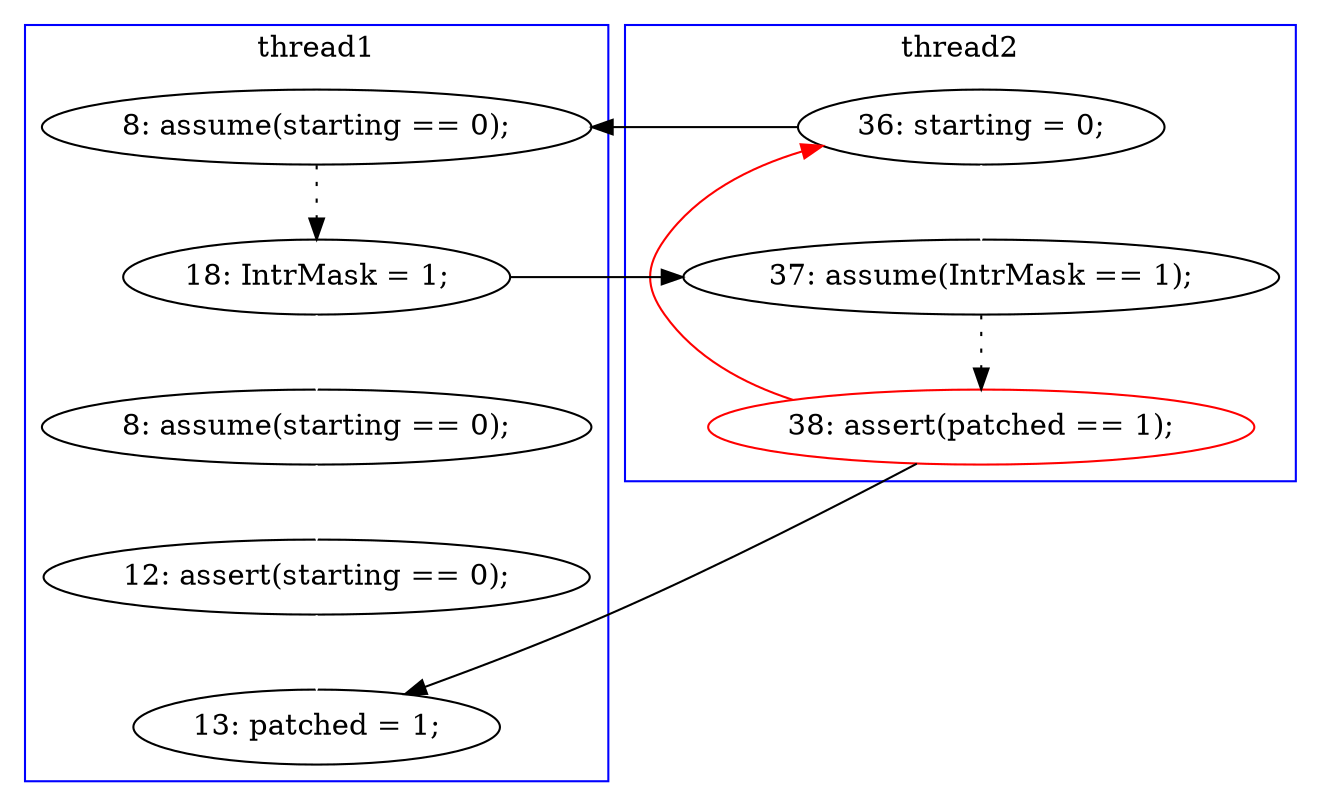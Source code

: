 digraph Counterexample {
	28 -> 32 [color = black, style = solid, constraint = false]
	30 -> 32 [color = white, style = solid]
	18 -> 25 [color = black, style = solid, constraint = false]
	16 -> 18 [color = black, style = dotted]
	9 -> 25 [color = white, style = solid]
	28 -> 9 [color = red, style = solid, constraint = false]
	18 -> 22 [color = white, style = solid]
	25 -> 28 [color = black, style = dotted]
	22 -> 30 [color = white, style = solid]
	9 -> 16 [color = black, style = solid, constraint = false]
	subgraph cluster2 {
		label = thread2
		color = blue
		9  [label = "36: starting = 0;"]
		28  [label = "38: assert(patched == 1);", color = red]
		25  [label = "37: assume(IntrMask == 1);"]
	}
	subgraph cluster1 {
		label = thread1
		color = blue
		22  [label = "8: assume(starting == 0);"]
		30  [label = "12: assert(starting == 0);"]
		16  [label = "8: assume(starting == 0);"]
		18  [label = "18: IntrMask = 1;"]
		32  [label = "13: patched = 1;"]
	}
}